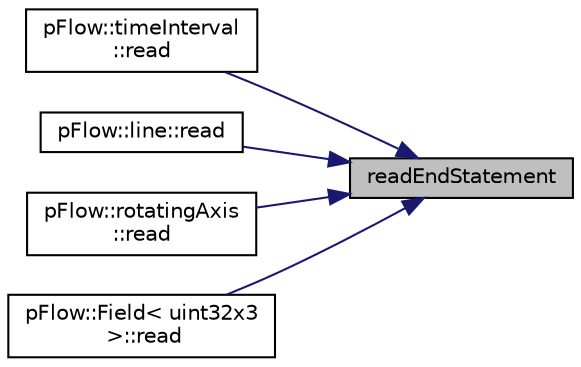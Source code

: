 digraph "readEndStatement"
{
 // LATEX_PDF_SIZE
  edge [fontname="Helvetica",fontsize="10",labelfontname="Helvetica",labelfontsize="10"];
  node [fontname="Helvetica",fontsize="10",shape=record];
  rankdir="RL";
  Node1 [label="readEndStatement",height=0.2,width=0.4,color="black", fillcolor="grey75", style="filled", fontcolor="black",tooltip="End statement character ;."];
  Node1 -> Node2 [dir="back",color="midnightblue",fontsize="10",style="solid",fontname="Helvetica"];
  Node2 [label="pFlow::timeInterval\l::read",height=0.2,width=0.4,color="black", fillcolor="white", style="filled",URL="$classpFlow_1_1timeInterval.html#ae1d42751915e8566dac19658cc498ffa",tooltip=" "];
  Node1 -> Node3 [dir="back",color="midnightblue",fontsize="10",style="solid",fontname="Helvetica"];
  Node3 [label="pFlow::line::read",height=0.2,width=0.4,color="black", fillcolor="white", style="filled",URL="$classpFlow_1_1line.html#ae1d42751915e8566dac19658cc498ffa",tooltip=" "];
  Node1 -> Node4 [dir="back",color="midnightblue",fontsize="10",style="solid",fontname="Helvetica"];
  Node4 [label="pFlow::rotatingAxis\l::read",height=0.2,width=0.4,color="black", fillcolor="white", style="filled",URL="$classpFlow_1_1rotatingAxis.html#ae1d42751915e8566dac19658cc498ffa",tooltip="Read from input stream is."];
  Node1 -> Node5 [dir="back",color="midnightblue",fontsize="10",style="solid",fontname="Helvetica"];
  Node5 [label="pFlow::Field\< uint32x3\l \>::read",height=0.2,width=0.4,color="black", fillcolor="white", style="filled",URL="$classpFlow_1_1Field.html#aff8e92ab47032ae811d1271161cb9b22",tooltip=" "];
}
